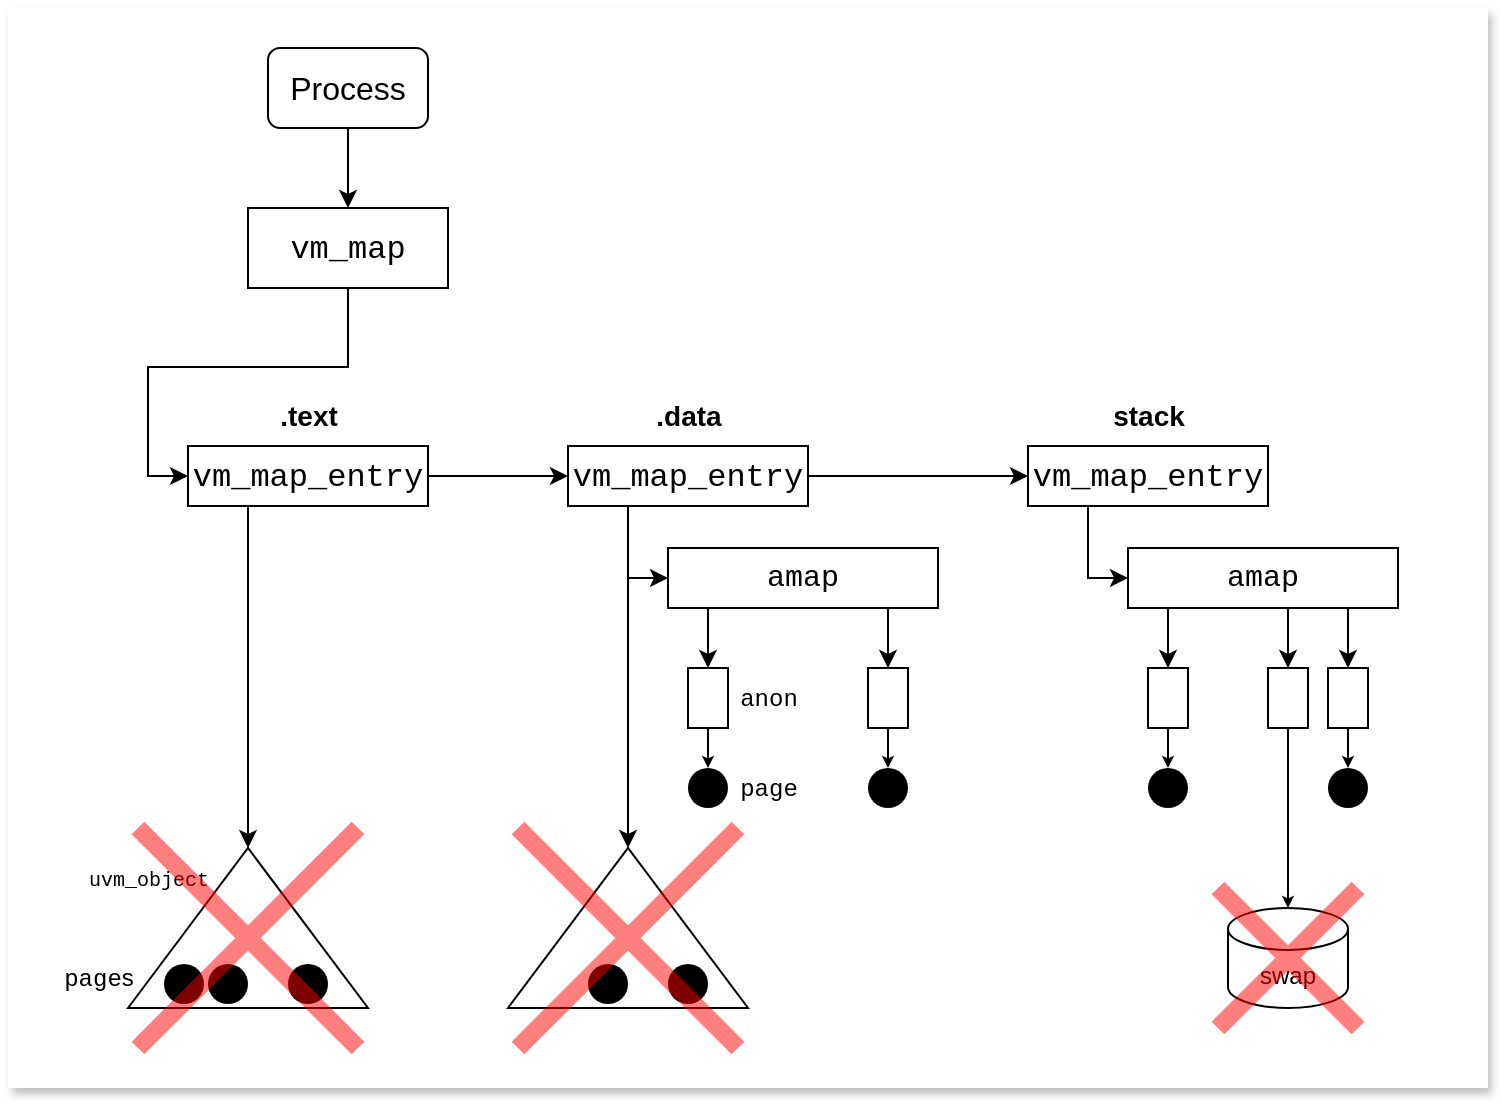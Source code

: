 <mxfile version="24.0.4" type="device">
  <diagram name="Page-1" id="MCaYOAFvDus-fFm5-rie">
    <mxGraphModel dx="1024" dy="684" grid="1" gridSize="10" guides="1" tooltips="1" connect="1" arrows="1" fold="1" page="1" pageScale="1" pageWidth="850" pageHeight="1100" math="0" shadow="0">
      <root>
        <mxCell id="0" />
        <mxCell id="1" parent="0" />
        <mxCell id="_nNjRijmgQ29NX4JL-vc-5" value="" style="rounded=0;whiteSpace=wrap;html=1;strokeColor=none;fillColor=default;shadow=1;textShadow=1;" parent="1" vertex="1">
          <mxGeometry x="30" y="10" width="740" height="540" as="geometry" />
        </mxCell>
        <mxCell id="FZEwXJ878QIRB1UzETSN-8" style="edgeStyle=orthogonalEdgeStyle;rounded=0;orthogonalLoop=1;jettySize=auto;html=1;exitX=0.5;exitY=1;exitDx=0;exitDy=0;entryX=0;entryY=0.5;entryDx=0;entryDy=0;" parent="1" source="FZEwXJ878QIRB1UzETSN-1" target="FZEwXJ878QIRB1UzETSN-2" edge="1">
          <mxGeometry relative="1" as="geometry" />
        </mxCell>
        <mxCell id="FZEwXJ878QIRB1UzETSN-1" value="&lt;font face=&quot;Courier New&quot;&gt;vm_map&lt;/font&gt;" style="rounded=0;whiteSpace=wrap;html=1;fontSize=16;" parent="1" vertex="1">
          <mxGeometry x="150" y="110" width="100" height="40" as="geometry" />
        </mxCell>
        <mxCell id="FZEwXJ878QIRB1UzETSN-9" style="edgeStyle=orthogonalEdgeStyle;rounded=0;orthogonalLoop=1;jettySize=auto;html=1;exitX=1;exitY=0.5;exitDx=0;exitDy=0;entryX=0;entryY=0.5;entryDx=0;entryDy=0;" parent="1" source="FZEwXJ878QIRB1UzETSN-2" target="FZEwXJ878QIRB1UzETSN-5" edge="1">
          <mxGeometry relative="1" as="geometry" />
        </mxCell>
        <mxCell id="FZEwXJ878QIRB1UzETSN-15" style="edgeStyle=orthogonalEdgeStyle;rounded=0;orthogonalLoop=1;jettySize=auto;html=1;exitX=0.25;exitY=1;exitDx=0;exitDy=0;" parent="1" source="FZEwXJ878QIRB1UzETSN-2" target="FZEwXJ878QIRB1UzETSN-14" edge="1">
          <mxGeometry relative="1" as="geometry" />
        </mxCell>
        <mxCell id="FZEwXJ878QIRB1UzETSN-2" value="&lt;font face=&quot;Courier New&quot;&gt;vm_map_entry&lt;/font&gt;" style="rounded=0;whiteSpace=wrap;html=1;fontSize=16;" parent="1" vertex="1">
          <mxGeometry x="120" y="229" width="120" height="30" as="geometry" />
        </mxCell>
        <mxCell id="FZEwXJ878QIRB1UzETSN-4" style="edgeStyle=orthogonalEdgeStyle;rounded=0;orthogonalLoop=1;jettySize=auto;html=1;exitX=0.5;exitY=1;exitDx=0;exitDy=0;entryX=0.5;entryY=0;entryDx=0;entryDy=0;" parent="1" source="FZEwXJ878QIRB1UzETSN-3" target="FZEwXJ878QIRB1UzETSN-1" edge="1">
          <mxGeometry relative="1" as="geometry" />
        </mxCell>
        <mxCell id="FZEwXJ878QIRB1UzETSN-3" value="Process" style="rounded=1;whiteSpace=wrap;html=1;fontSize=16;" parent="1" vertex="1">
          <mxGeometry x="160" y="30" width="80" height="40" as="geometry" />
        </mxCell>
        <mxCell id="FZEwXJ878QIRB1UzETSN-10" style="edgeStyle=orthogonalEdgeStyle;rounded=0;orthogonalLoop=1;jettySize=auto;html=1;exitX=1;exitY=0.5;exitDx=0;exitDy=0;entryX=0;entryY=0.5;entryDx=0;entryDy=0;" parent="1" source="FZEwXJ878QIRB1UzETSN-5" target="FZEwXJ878QIRB1UzETSN-7" edge="1">
          <mxGeometry relative="1" as="geometry">
            <mxPoint x="440" y="215" as="targetPoint" />
          </mxGeometry>
        </mxCell>
        <mxCell id="FZEwXJ878QIRB1UzETSN-17" style="edgeStyle=orthogonalEdgeStyle;rounded=0;orthogonalLoop=1;jettySize=auto;html=1;exitX=0.25;exitY=1;exitDx=0;exitDy=0;" parent="1" source="FZEwXJ878QIRB1UzETSN-5" target="FZEwXJ878QIRB1UzETSN-16" edge="1">
          <mxGeometry relative="1" as="geometry" />
        </mxCell>
        <mxCell id="FZEwXJ878QIRB1UzETSN-18" style="edgeStyle=orthogonalEdgeStyle;rounded=0;orthogonalLoop=1;jettySize=auto;html=1;exitX=0.25;exitY=1;exitDx=0;exitDy=0;entryX=0;entryY=0.5;entryDx=0;entryDy=0;" parent="1" source="FZEwXJ878QIRB1UzETSN-5" target="FZEwXJ878QIRB1UzETSN-12" edge="1">
          <mxGeometry relative="1" as="geometry" />
        </mxCell>
        <mxCell id="FZEwXJ878QIRB1UzETSN-5" value="&lt;font face=&quot;Courier New&quot;&gt;vm_map_entry&lt;/font&gt;" style="rounded=0;whiteSpace=wrap;html=1;fontSize=16;" parent="1" vertex="1">
          <mxGeometry x="310" y="229" width="120" height="30" as="geometry" />
        </mxCell>
        <mxCell id="FZEwXJ878QIRB1UzETSN-19" style="edgeStyle=orthogonalEdgeStyle;rounded=0;orthogonalLoop=1;jettySize=auto;html=1;exitX=0.25;exitY=1;exitDx=0;exitDy=0;entryX=0;entryY=0.5;entryDx=0;entryDy=0;" parent="1" source="FZEwXJ878QIRB1UzETSN-7" target="FZEwXJ878QIRB1UzETSN-13" edge="1">
          <mxGeometry relative="1" as="geometry" />
        </mxCell>
        <mxCell id="FZEwXJ878QIRB1UzETSN-7" value="&lt;font face=&quot;Courier New&quot;&gt;vm_map_entry&lt;/font&gt;" style="rounded=0;whiteSpace=wrap;html=1;fontSize=16;" parent="1" vertex="1">
          <mxGeometry x="540" y="229" width="120" height="30" as="geometry" />
        </mxCell>
        <mxCell id="FZEwXJ878QIRB1UzETSN-43" style="edgeStyle=orthogonalEdgeStyle;rounded=0;orthogonalLoop=1;jettySize=auto;html=1;exitX=0.25;exitY=1;exitDx=0;exitDy=0;entryX=0.5;entryY=0;entryDx=0;entryDy=0;" parent="1" source="FZEwXJ878QIRB1UzETSN-12" target="FZEwXJ878QIRB1UzETSN-35" edge="1">
          <mxGeometry relative="1" as="geometry">
            <Array as="points">
              <mxPoint x="380" y="310" />
            </Array>
          </mxGeometry>
        </mxCell>
        <mxCell id="FZEwXJ878QIRB1UzETSN-45" style="edgeStyle=orthogonalEdgeStyle;rounded=0;orthogonalLoop=1;jettySize=auto;html=1;exitX=0.75;exitY=1;exitDx=0;exitDy=0;entryX=0.5;entryY=0;entryDx=0;entryDy=0;" parent="1" source="FZEwXJ878QIRB1UzETSN-12" target="FZEwXJ878QIRB1UzETSN-38" edge="1">
          <mxGeometry relative="1" as="geometry">
            <Array as="points">
              <mxPoint x="470" y="310" />
            </Array>
          </mxGeometry>
        </mxCell>
        <mxCell id="FZEwXJ878QIRB1UzETSN-12" value="&lt;font face=&quot;Courier New&quot; style=&quot;font-size: 15px;&quot;&gt;amap&lt;/font&gt;" style="rounded=0;whiteSpace=wrap;html=1;" parent="1" vertex="1">
          <mxGeometry x="360" y="280" width="135" height="30" as="geometry" />
        </mxCell>
        <mxCell id="FZEwXJ878QIRB1UzETSN-64" style="edgeStyle=orthogonalEdgeStyle;rounded=0;orthogonalLoop=1;jettySize=auto;html=1;exitX=0.25;exitY=1;exitDx=0;exitDy=0;entryX=0.5;entryY=0;entryDx=0;entryDy=0;" parent="1" source="FZEwXJ878QIRB1UzETSN-13" target="FZEwXJ878QIRB1UzETSN-39" edge="1">
          <mxGeometry relative="1" as="geometry" />
        </mxCell>
        <mxCell id="FZEwXJ878QIRB1UzETSN-65" style="edgeStyle=orthogonalEdgeStyle;rounded=0;orthogonalLoop=1;jettySize=auto;html=1;exitX=0.75;exitY=1;exitDx=0;exitDy=0;entryX=0.5;entryY=0;entryDx=0;entryDy=0;" parent="1" source="FZEwXJ878QIRB1UzETSN-13" target="FZEwXJ878QIRB1UzETSN-42" edge="1">
          <mxGeometry relative="1" as="geometry" />
        </mxCell>
        <mxCell id="FZEwXJ878QIRB1UzETSN-68" style="edgeStyle=orthogonalEdgeStyle;rounded=0;orthogonalLoop=1;jettySize=auto;html=1;exitX=0.5;exitY=1;exitDx=0;exitDy=0;entryX=0.5;entryY=0;entryDx=0;entryDy=0;" parent="1" source="FZEwXJ878QIRB1UzETSN-13" target="FZEwXJ878QIRB1UzETSN-37" edge="1">
          <mxGeometry relative="1" as="geometry" />
        </mxCell>
        <mxCell id="FZEwXJ878QIRB1UzETSN-13" value="&lt;font face=&quot;Courier New&quot; style=&quot;font-size: 15px;&quot;&gt;amap&lt;/font&gt;" style="rounded=0;whiteSpace=wrap;html=1;" parent="1" vertex="1">
          <mxGeometry x="590" y="280" width="135" height="30" as="geometry" />
        </mxCell>
        <mxCell id="FZEwXJ878QIRB1UzETSN-57" style="edgeStyle=orthogonalEdgeStyle;rounded=0;orthogonalLoop=1;jettySize=auto;html=1;exitX=0.5;exitY=1;exitDx=0;exitDy=0;entryX=0.5;entryY=0;entryDx=0;entryDy=0;endSize=3;" parent="1" source="FZEwXJ878QIRB1UzETSN-35" target="FZEwXJ878QIRB1UzETSN-55" edge="1">
          <mxGeometry relative="1" as="geometry" />
        </mxCell>
        <mxCell id="FZEwXJ878QIRB1UzETSN-35" value="" style="rounded=0;whiteSpace=wrap;html=1;" parent="1" vertex="1">
          <mxGeometry x="370" y="340" width="20" height="30" as="geometry" />
        </mxCell>
        <mxCell id="FZEwXJ878QIRB1UzETSN-59" style="edgeStyle=orthogonalEdgeStyle;rounded=0;orthogonalLoop=1;jettySize=auto;html=1;exitX=0.5;exitY=1;exitDx=0;exitDy=0;endSize=3;entryX=0.5;entryY=0;entryDx=0;entryDy=0;entryPerimeter=0;" parent="1" source="FZEwXJ878QIRB1UzETSN-37" target="FZEwXJ878QIRB1UzETSN-67" edge="1">
          <mxGeometry relative="1" as="geometry">
            <mxPoint x="670" y="390" as="targetPoint" />
          </mxGeometry>
        </mxCell>
        <mxCell id="FZEwXJ878QIRB1UzETSN-37" value="" style="rounded=0;whiteSpace=wrap;html=1;" parent="1" vertex="1">
          <mxGeometry x="660" y="340" width="20" height="30" as="geometry" />
        </mxCell>
        <mxCell id="FZEwXJ878QIRB1UzETSN-58" style="edgeStyle=orthogonalEdgeStyle;rounded=0;orthogonalLoop=1;jettySize=auto;html=1;exitX=0.5;exitY=1;exitDx=0;exitDy=0;entryX=0.5;entryY=0;entryDx=0;entryDy=0;endSize=3;" parent="1" source="FZEwXJ878QIRB1UzETSN-38" target="FZEwXJ878QIRB1UzETSN-56" edge="1">
          <mxGeometry relative="1" as="geometry" />
        </mxCell>
        <mxCell id="FZEwXJ878QIRB1UzETSN-38" value="" style="rounded=0;whiteSpace=wrap;html=1;" parent="1" vertex="1">
          <mxGeometry x="460" y="340" width="20" height="30" as="geometry" />
        </mxCell>
        <mxCell id="FZEwXJ878QIRB1UzETSN-62" style="edgeStyle=orthogonalEdgeStyle;rounded=0;orthogonalLoop=1;jettySize=auto;html=1;exitX=0.5;exitY=1;exitDx=0;exitDy=0;entryX=0.5;entryY=0;entryDx=0;entryDy=0;startSize=6;endSize=3;" parent="1" source="FZEwXJ878QIRB1UzETSN-39" target="FZEwXJ878QIRB1UzETSN-60" edge="1">
          <mxGeometry relative="1" as="geometry" />
        </mxCell>
        <mxCell id="FZEwXJ878QIRB1UzETSN-39" value="" style="rounded=0;whiteSpace=wrap;html=1;" parent="1" vertex="1">
          <mxGeometry x="600" y="340" width="20" height="30" as="geometry" />
        </mxCell>
        <mxCell id="FZEwXJ878QIRB1UzETSN-63" style="edgeStyle=orthogonalEdgeStyle;rounded=0;orthogonalLoop=1;jettySize=auto;html=1;exitX=0.5;exitY=1;exitDx=0;exitDy=0;entryX=0.5;entryY=0;entryDx=0;entryDy=0;endSize=3;" parent="1" source="FZEwXJ878QIRB1UzETSN-42" target="FZEwXJ878QIRB1UzETSN-61" edge="1">
          <mxGeometry relative="1" as="geometry" />
        </mxCell>
        <mxCell id="FZEwXJ878QIRB1UzETSN-42" value="" style="rounded=0;whiteSpace=wrap;html=1;" parent="1" vertex="1">
          <mxGeometry x="690" y="340" width="20" height="30" as="geometry" />
        </mxCell>
        <mxCell id="FZEwXJ878QIRB1UzETSN-47" value="" style="group" parent="1" vertex="1" connectable="0">
          <mxGeometry x="280" y="430" width="140" height="110" as="geometry" />
        </mxCell>
        <mxCell id="FZEwXJ878QIRB1UzETSN-16" value="" style="triangle;whiteSpace=wrap;html=1;rotation=-90;" parent="FZEwXJ878QIRB1UzETSN-47" vertex="1">
          <mxGeometry x="20" y="-20" width="80" height="120" as="geometry" />
        </mxCell>
        <mxCell id="FZEwXJ878QIRB1UzETSN-28" value="" style="ellipse;whiteSpace=wrap;html=1;aspect=fixed;strokeColor=none;fillColor=#000000;" parent="FZEwXJ878QIRB1UzETSN-47" vertex="1">
          <mxGeometry x="40" y="58" width="20" height="20" as="geometry" />
        </mxCell>
        <mxCell id="FZEwXJ878QIRB1UzETSN-30" value="" style="ellipse;whiteSpace=wrap;html=1;aspect=fixed;strokeColor=none;fillColor=#000000;" parent="FZEwXJ878QIRB1UzETSN-47" vertex="1">
          <mxGeometry x="80" y="58" width="20" height="20" as="geometry" />
        </mxCell>
        <mxCell id="_nNjRijmgQ29NX4JL-vc-2" value="" style="shape=mxgraph.sysml.x;strokeWidth=9;fillColor=#FF0000;strokeColor=#FF0000;opacity=50;" parent="FZEwXJ878QIRB1UzETSN-47" vertex="1">
          <mxGeometry x="5" y="-10" width="110" height="110" as="geometry" />
        </mxCell>
        <mxCell id="FZEwXJ878QIRB1UzETSN-55" value="" style="ellipse;whiteSpace=wrap;html=1;aspect=fixed;strokeColor=none;fillColor=#000000;" parent="1" vertex="1">
          <mxGeometry x="370" y="390" width="20" height="20" as="geometry" />
        </mxCell>
        <mxCell id="FZEwXJ878QIRB1UzETSN-56" value="" style="ellipse;whiteSpace=wrap;html=1;aspect=fixed;strokeColor=none;fillColor=#000000;" parent="1" vertex="1">
          <mxGeometry x="460" y="390" width="20" height="20" as="geometry" />
        </mxCell>
        <mxCell id="FZEwXJ878QIRB1UzETSN-60" value="" style="ellipse;whiteSpace=wrap;html=1;aspect=fixed;strokeColor=none;fillColor=#000000;" parent="1" vertex="1">
          <mxGeometry x="600" y="390" width="20" height="20" as="geometry" />
        </mxCell>
        <mxCell id="FZEwXJ878QIRB1UzETSN-61" value="" style="ellipse;whiteSpace=wrap;html=1;aspect=fixed;strokeColor=none;fillColor=#000000;" parent="1" vertex="1">
          <mxGeometry x="690" y="390" width="20" height="20" as="geometry" />
        </mxCell>
        <mxCell id="FZEwXJ878QIRB1UzETSN-14" value="" style="triangle;whiteSpace=wrap;html=1;rotation=-90;" parent="1" vertex="1">
          <mxGeometry x="110" y="410" width="80" height="120" as="geometry" />
        </mxCell>
        <mxCell id="FZEwXJ878QIRB1UzETSN-23" value="" style="ellipse;whiteSpace=wrap;html=1;aspect=fixed;strokeColor=none;fillColor=#000000;" parent="1" vertex="1">
          <mxGeometry x="108" y="488" width="20" height="20" as="geometry" />
        </mxCell>
        <mxCell id="FZEwXJ878QIRB1UzETSN-24" value="" style="ellipse;whiteSpace=wrap;html=1;aspect=fixed;strokeColor=none;fillColor=#000000;" parent="1" vertex="1">
          <mxGeometry x="130" y="488" width="20" height="20" as="geometry" />
        </mxCell>
        <mxCell id="FZEwXJ878QIRB1UzETSN-26" value="" style="ellipse;whiteSpace=wrap;html=1;aspect=fixed;strokeColor=none;fillColor=#000000;" parent="1" vertex="1">
          <mxGeometry x="170" y="488" width="20" height="20" as="geometry" />
        </mxCell>
        <mxCell id="FZEwXJ878QIRB1UzETSN-66" value="&lt;font style=&quot;font-size: 10px;&quot; face=&quot;Courier New&quot;&gt;uvm_object&lt;/font&gt;" style="text;html=1;align=center;verticalAlign=middle;resizable=0;points=[];autosize=1;strokeColor=none;fillColor=none;" parent="1" vertex="1">
          <mxGeometry x="60" y="430" width="80" height="30" as="geometry" />
        </mxCell>
        <mxCell id="FZEwXJ878QIRB1UzETSN-67" value="&lt;div&gt;swap&lt;/div&gt;" style="shape=cylinder3;whiteSpace=wrap;html=1;boundedLbl=1;backgroundOutline=1;size=10.483;" parent="1" vertex="1">
          <mxGeometry x="640" y="460" width="60" height="50" as="geometry" />
        </mxCell>
        <mxCell id="FZEwXJ878QIRB1UzETSN-69" value="&lt;font face=&quot;Courier New&quot;&gt;anon&lt;/font&gt;" style="text;html=1;align=center;verticalAlign=middle;resizable=0;points=[];autosize=1;strokeColor=none;fillColor=none;" parent="1" vertex="1">
          <mxGeometry x="385" y="340" width="50" height="30" as="geometry" />
        </mxCell>
        <mxCell id="FZEwXJ878QIRB1UzETSN-70" value="&lt;font face=&quot;Courier New&quot;&gt;page&lt;/font&gt;" style="text;html=1;align=center;verticalAlign=middle;resizable=0;points=[];autosize=1;strokeColor=none;fillColor=none;" parent="1" vertex="1">
          <mxGeometry x="385" y="385" width="50" height="30" as="geometry" />
        </mxCell>
        <mxCell id="FZEwXJ878QIRB1UzETSN-71" value="&lt;font face=&quot;Courier New&quot;&gt;page&lt;/font&gt;s" style="text;html=1;align=center;verticalAlign=middle;resizable=0;points=[];autosize=1;strokeColor=none;fillColor=none;" parent="1" vertex="1">
          <mxGeometry x="45" y="480" width="60" height="30" as="geometry" />
        </mxCell>
        <mxCell id="_nNjRijmgQ29NX4JL-vc-3" value="" style="shape=mxgraph.sysml.x;strokeWidth=9;fillColor=#FF0000;strokeColor=#FF0000;opacity=50;" parent="1" vertex="1">
          <mxGeometry x="635" y="450" width="70" height="70" as="geometry" />
        </mxCell>
        <mxCell id="_nNjRijmgQ29NX4JL-vc-4" value="" style="shape=mxgraph.sysml.x;strokeWidth=9;fillColor=#FF0000;strokeColor=#FF0000;opacity=50;" parent="1" vertex="1">
          <mxGeometry x="95" y="420" width="110" height="110" as="geometry" />
        </mxCell>
        <mxCell id="YfO-bupvn9N9FJMV0TCP-1" value="&lt;b&gt;&lt;font style=&quot;font-size: 14px;&quot;&gt;.text&lt;/font&gt;&lt;/b&gt;" style="text;html=1;align=center;verticalAlign=middle;resizable=0;points=[];autosize=1;strokeColor=none;fillColor=none;" vertex="1" parent="1">
          <mxGeometry x="155" y="199" width="50" height="30" as="geometry" />
        </mxCell>
        <mxCell id="YfO-bupvn9N9FJMV0TCP-2" value="&lt;b&gt;&lt;font style=&quot;font-size: 14px;&quot;&gt;.data&lt;/font&gt;&lt;/b&gt;" style="text;html=1;align=center;verticalAlign=middle;resizable=0;points=[];autosize=1;strokeColor=none;fillColor=none;" vertex="1" parent="1">
          <mxGeometry x="340" y="199" width="60" height="30" as="geometry" />
        </mxCell>
        <mxCell id="YfO-bupvn9N9FJMV0TCP-3" value="&lt;b&gt;&lt;font style=&quot;font-size: 14px;&quot;&gt;stack&lt;/font&gt;&lt;/b&gt;" style="text;html=1;align=center;verticalAlign=middle;resizable=0;points=[];autosize=1;strokeColor=none;fillColor=none;" vertex="1" parent="1">
          <mxGeometry x="570" y="199" width="60" height="30" as="geometry" />
        </mxCell>
      </root>
    </mxGraphModel>
  </diagram>
</mxfile>
